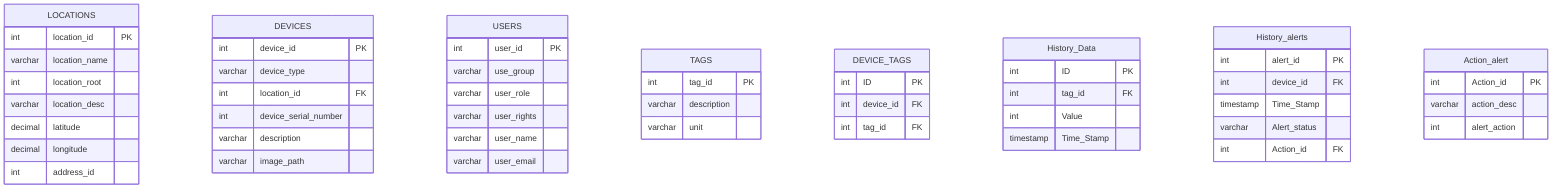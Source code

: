 erDiagram
    LOCATIONS {
        int location_id PK
        varchar location_name
        int location_root
        varchar location_desc
        decimal latitude
        decimal longitude
        int address_id
    }
    DEVICES {
        int device_id PK
        varchar device_type
        int location_id FK
        int device_serial_number
        varchar description
        varchar image_path
    }
    USERS {
        int user_id PK
        varchar use_group
        varchar user_role
        varchar user_rights
        varchar user_name
        varchar user_email
    }
    TAGS {
        int tag_id PK
        varchar description
        varchar unit
    }
    DEVICE_TAGS {
        int ID PK
        int device_id FK
        int tag_id FK
    }
    History_Data {
        int ID PK
        int tag_id FK
        int Value
        timestamp Time_Stamp
    }
    History_alerts {
        int alert_id PK
        int device_id FK
        timestamp Time_Stamp
        varchar Alert_status
        int Action_id FK
    }
    Action_alert {
        int Action_id PK
        varchar action_desc
        int alert_action
    }